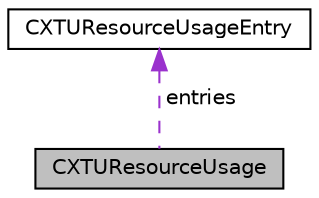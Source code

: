 digraph "CXTUResourceUsage"
{
  edge [fontname="Helvetica",fontsize="10",labelfontname="Helvetica",labelfontsize="10"];
  node [fontname="Helvetica",fontsize="10",shape=record];
  Node1 [label="CXTUResourceUsage",height=0.2,width=0.4,color="black", fillcolor="grey75", style="filled", fontcolor="black"];
  Node2 -> Node1 [dir="back",color="darkorchid3",fontsize="10",style="dashed",label=" entries" ];
  Node2 [label="CXTUResourceUsageEntry",height=0.2,width=0.4,color="black", fillcolor="white", style="filled",URL="$structCXTUResourceUsageEntry.html"];
}

